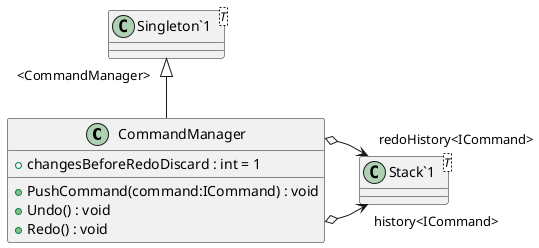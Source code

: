 @startuml
class CommandManager {
    + changesBeforeRedoDiscard : int = 1
    + PushCommand(command:ICommand) : void
    + Undo() : void
    + Redo() : void
}
class "Singleton`1"<T> {
}
class "Stack`1"<T> {
}
"Singleton`1" "<CommandManager>" <|-- CommandManager
CommandManager o-> "history<ICommand>" "Stack`1"
CommandManager o-> "redoHistory<ICommand>" "Stack`1"
@enduml
